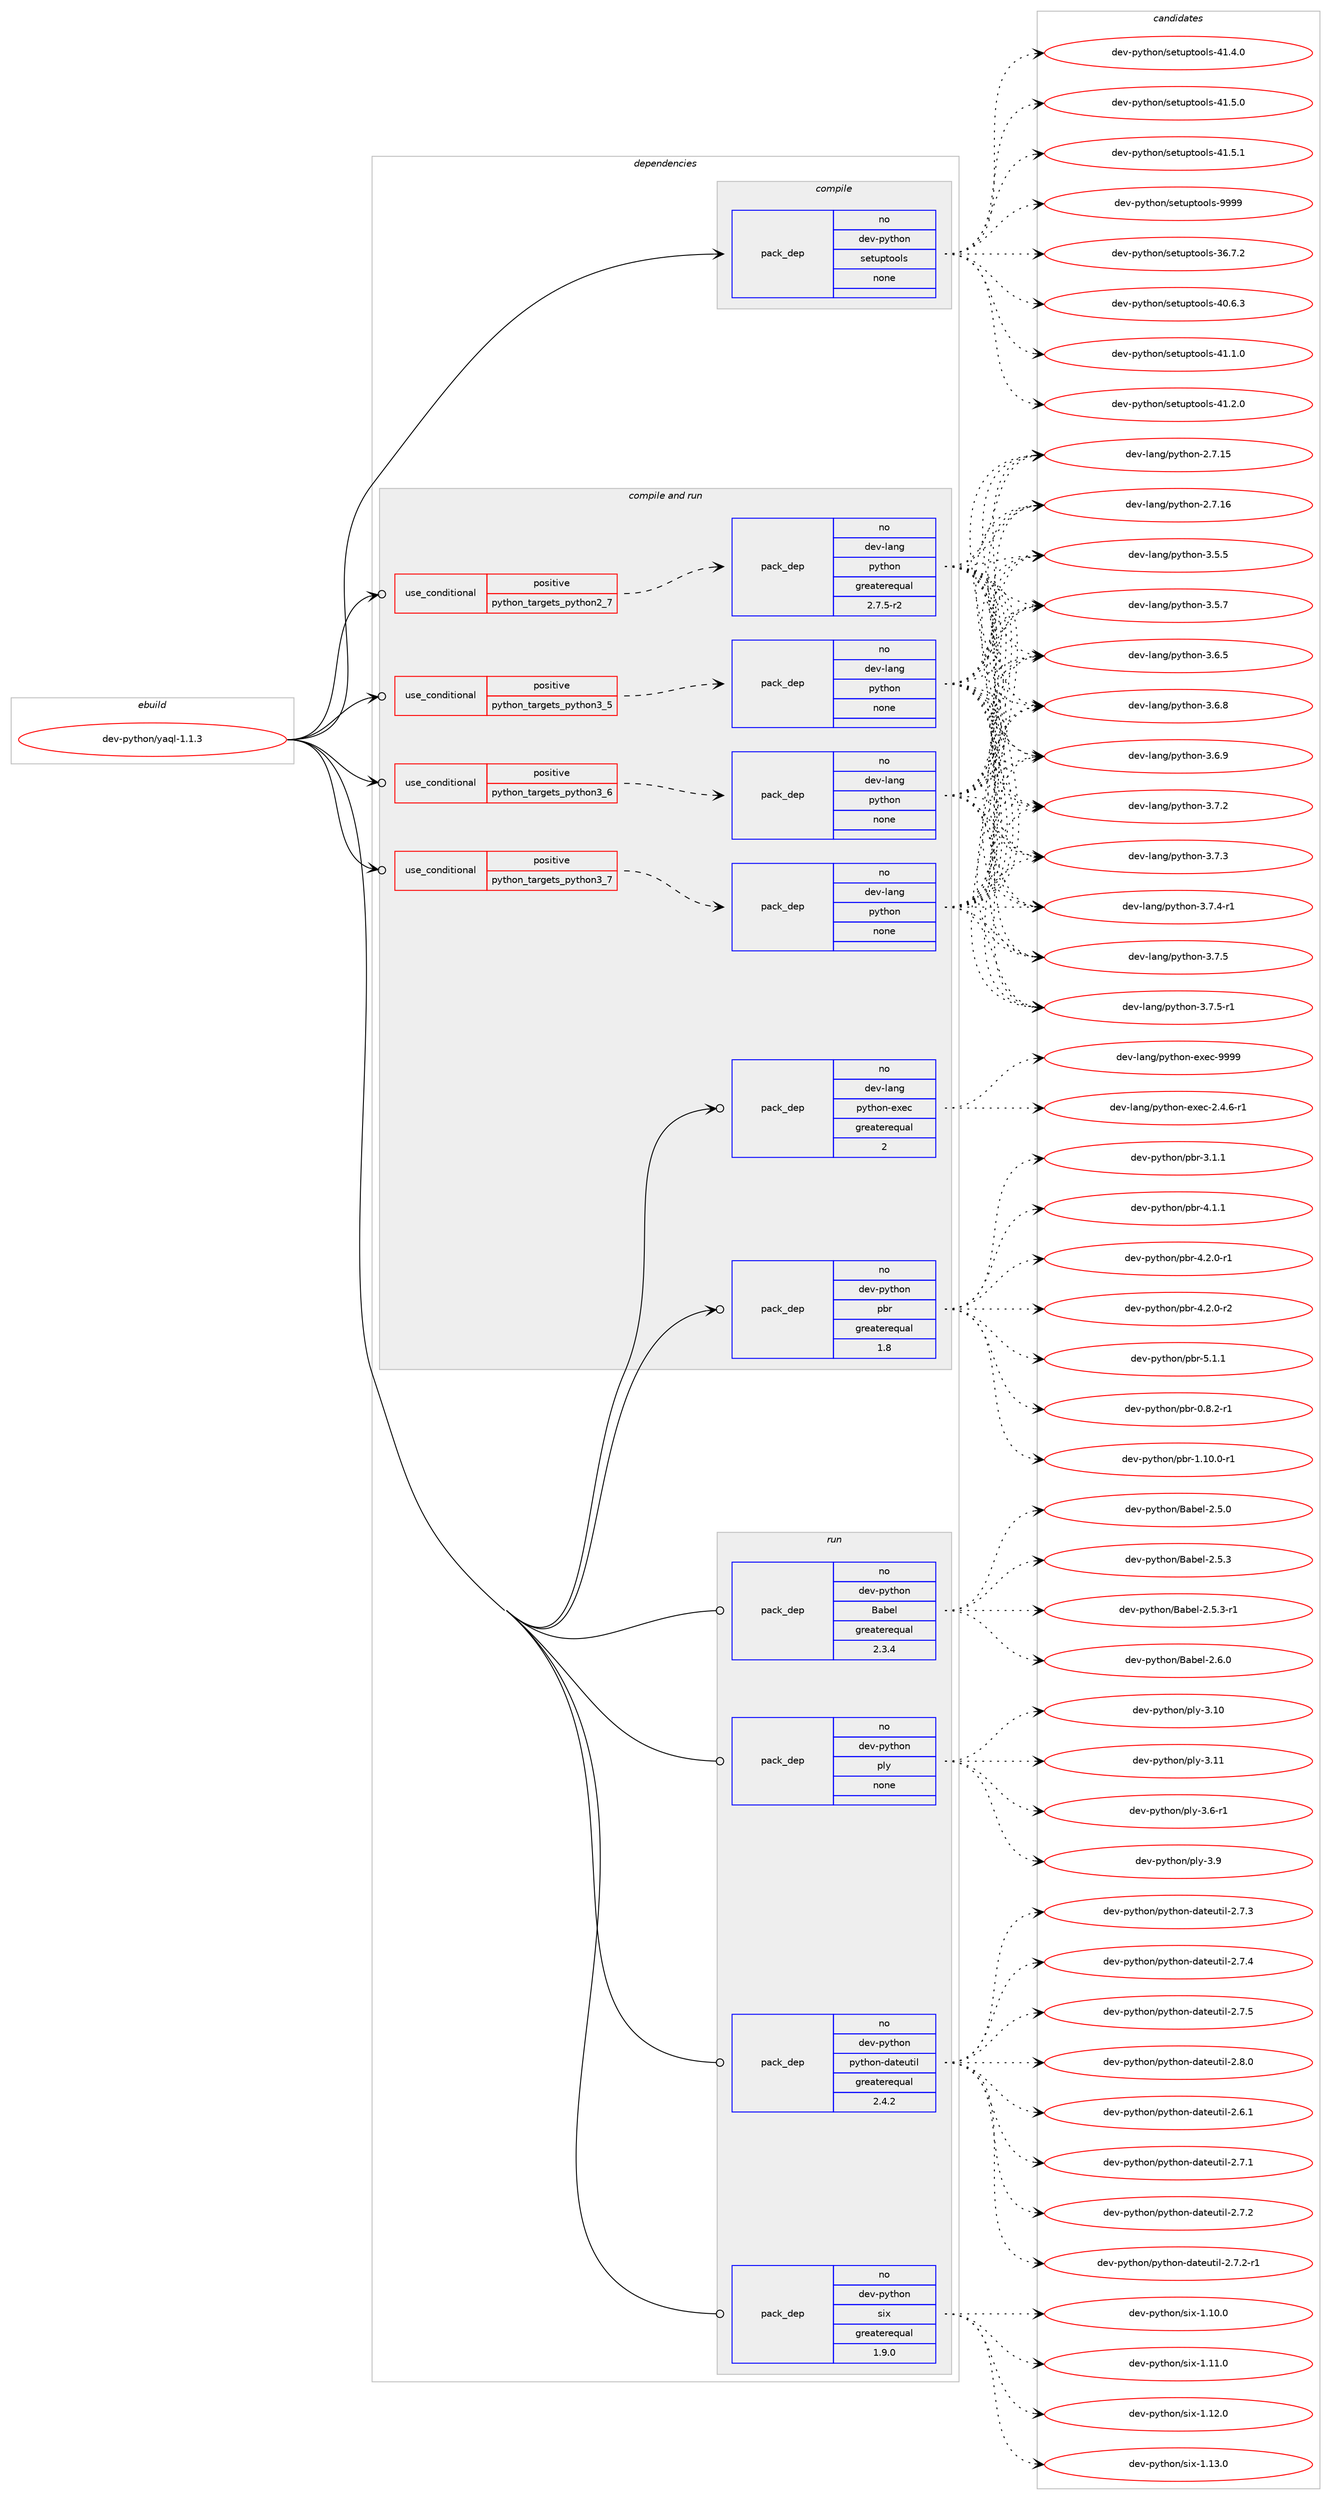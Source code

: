 digraph prolog {

# *************
# Graph options
# *************

newrank=true;
concentrate=true;
compound=true;
graph [rankdir=LR,fontname=Helvetica,fontsize=10,ranksep=1.5];#, ranksep=2.5, nodesep=0.2];
edge  [arrowhead=vee];
node  [fontname=Helvetica,fontsize=10];

# **********
# The ebuild
# **********

subgraph cluster_leftcol {
color=gray;
rank=same;
label=<<i>ebuild</i>>;
id [label="dev-python/yaql-1.1.3", color=red, width=4, href="../dev-python/yaql-1.1.3.svg"];
}

# ****************
# The dependencies
# ****************

subgraph cluster_midcol {
color=gray;
label=<<i>dependencies</i>>;
subgraph cluster_compile {
fillcolor="#eeeeee";
style=filled;
label=<<i>compile</i>>;
subgraph pack481196 {
dependency644885 [label=<<TABLE BORDER="0" CELLBORDER="1" CELLSPACING="0" CELLPADDING="4" WIDTH="220"><TR><TD ROWSPAN="6" CELLPADDING="30">pack_dep</TD></TR><TR><TD WIDTH="110">no</TD></TR><TR><TD>dev-python</TD></TR><TR><TD>setuptools</TD></TR><TR><TD>none</TD></TR><TR><TD></TD></TR></TABLE>>, shape=none, color=blue];
}
id:e -> dependency644885:w [weight=20,style="solid",arrowhead="vee"];
}
subgraph cluster_compileandrun {
fillcolor="#eeeeee";
style=filled;
label=<<i>compile and run</i>>;
subgraph cond151800 {
dependency644886 [label=<<TABLE BORDER="0" CELLBORDER="1" CELLSPACING="0" CELLPADDING="4"><TR><TD ROWSPAN="3" CELLPADDING="10">use_conditional</TD></TR><TR><TD>positive</TD></TR><TR><TD>python_targets_python2_7</TD></TR></TABLE>>, shape=none, color=red];
subgraph pack481197 {
dependency644887 [label=<<TABLE BORDER="0" CELLBORDER="1" CELLSPACING="0" CELLPADDING="4" WIDTH="220"><TR><TD ROWSPAN="6" CELLPADDING="30">pack_dep</TD></TR><TR><TD WIDTH="110">no</TD></TR><TR><TD>dev-lang</TD></TR><TR><TD>python</TD></TR><TR><TD>greaterequal</TD></TR><TR><TD>2.7.5-r2</TD></TR></TABLE>>, shape=none, color=blue];
}
dependency644886:e -> dependency644887:w [weight=20,style="dashed",arrowhead="vee"];
}
id:e -> dependency644886:w [weight=20,style="solid",arrowhead="odotvee"];
subgraph cond151801 {
dependency644888 [label=<<TABLE BORDER="0" CELLBORDER="1" CELLSPACING="0" CELLPADDING="4"><TR><TD ROWSPAN="3" CELLPADDING="10">use_conditional</TD></TR><TR><TD>positive</TD></TR><TR><TD>python_targets_python3_5</TD></TR></TABLE>>, shape=none, color=red];
subgraph pack481198 {
dependency644889 [label=<<TABLE BORDER="0" CELLBORDER="1" CELLSPACING="0" CELLPADDING="4" WIDTH="220"><TR><TD ROWSPAN="6" CELLPADDING="30">pack_dep</TD></TR><TR><TD WIDTH="110">no</TD></TR><TR><TD>dev-lang</TD></TR><TR><TD>python</TD></TR><TR><TD>none</TD></TR><TR><TD></TD></TR></TABLE>>, shape=none, color=blue];
}
dependency644888:e -> dependency644889:w [weight=20,style="dashed",arrowhead="vee"];
}
id:e -> dependency644888:w [weight=20,style="solid",arrowhead="odotvee"];
subgraph cond151802 {
dependency644890 [label=<<TABLE BORDER="0" CELLBORDER="1" CELLSPACING="0" CELLPADDING="4"><TR><TD ROWSPAN="3" CELLPADDING="10">use_conditional</TD></TR><TR><TD>positive</TD></TR><TR><TD>python_targets_python3_6</TD></TR></TABLE>>, shape=none, color=red];
subgraph pack481199 {
dependency644891 [label=<<TABLE BORDER="0" CELLBORDER="1" CELLSPACING="0" CELLPADDING="4" WIDTH="220"><TR><TD ROWSPAN="6" CELLPADDING="30">pack_dep</TD></TR><TR><TD WIDTH="110">no</TD></TR><TR><TD>dev-lang</TD></TR><TR><TD>python</TD></TR><TR><TD>none</TD></TR><TR><TD></TD></TR></TABLE>>, shape=none, color=blue];
}
dependency644890:e -> dependency644891:w [weight=20,style="dashed",arrowhead="vee"];
}
id:e -> dependency644890:w [weight=20,style="solid",arrowhead="odotvee"];
subgraph cond151803 {
dependency644892 [label=<<TABLE BORDER="0" CELLBORDER="1" CELLSPACING="0" CELLPADDING="4"><TR><TD ROWSPAN="3" CELLPADDING="10">use_conditional</TD></TR><TR><TD>positive</TD></TR><TR><TD>python_targets_python3_7</TD></TR></TABLE>>, shape=none, color=red];
subgraph pack481200 {
dependency644893 [label=<<TABLE BORDER="0" CELLBORDER="1" CELLSPACING="0" CELLPADDING="4" WIDTH="220"><TR><TD ROWSPAN="6" CELLPADDING="30">pack_dep</TD></TR><TR><TD WIDTH="110">no</TD></TR><TR><TD>dev-lang</TD></TR><TR><TD>python</TD></TR><TR><TD>none</TD></TR><TR><TD></TD></TR></TABLE>>, shape=none, color=blue];
}
dependency644892:e -> dependency644893:w [weight=20,style="dashed",arrowhead="vee"];
}
id:e -> dependency644892:w [weight=20,style="solid",arrowhead="odotvee"];
subgraph pack481201 {
dependency644894 [label=<<TABLE BORDER="0" CELLBORDER="1" CELLSPACING="0" CELLPADDING="4" WIDTH="220"><TR><TD ROWSPAN="6" CELLPADDING="30">pack_dep</TD></TR><TR><TD WIDTH="110">no</TD></TR><TR><TD>dev-lang</TD></TR><TR><TD>python-exec</TD></TR><TR><TD>greaterequal</TD></TR><TR><TD>2</TD></TR></TABLE>>, shape=none, color=blue];
}
id:e -> dependency644894:w [weight=20,style="solid",arrowhead="odotvee"];
subgraph pack481202 {
dependency644895 [label=<<TABLE BORDER="0" CELLBORDER="1" CELLSPACING="0" CELLPADDING="4" WIDTH="220"><TR><TD ROWSPAN="6" CELLPADDING="30">pack_dep</TD></TR><TR><TD WIDTH="110">no</TD></TR><TR><TD>dev-python</TD></TR><TR><TD>pbr</TD></TR><TR><TD>greaterequal</TD></TR><TR><TD>1.8</TD></TR></TABLE>>, shape=none, color=blue];
}
id:e -> dependency644895:w [weight=20,style="solid",arrowhead="odotvee"];
}
subgraph cluster_run {
fillcolor="#eeeeee";
style=filled;
label=<<i>run</i>>;
subgraph pack481203 {
dependency644896 [label=<<TABLE BORDER="0" CELLBORDER="1" CELLSPACING="0" CELLPADDING="4" WIDTH="220"><TR><TD ROWSPAN="6" CELLPADDING="30">pack_dep</TD></TR><TR><TD WIDTH="110">no</TD></TR><TR><TD>dev-python</TD></TR><TR><TD>Babel</TD></TR><TR><TD>greaterequal</TD></TR><TR><TD>2.3.4</TD></TR></TABLE>>, shape=none, color=blue];
}
id:e -> dependency644896:w [weight=20,style="solid",arrowhead="odot"];
subgraph pack481204 {
dependency644897 [label=<<TABLE BORDER="0" CELLBORDER="1" CELLSPACING="0" CELLPADDING="4" WIDTH="220"><TR><TD ROWSPAN="6" CELLPADDING="30">pack_dep</TD></TR><TR><TD WIDTH="110">no</TD></TR><TR><TD>dev-python</TD></TR><TR><TD>ply</TD></TR><TR><TD>none</TD></TR><TR><TD></TD></TR></TABLE>>, shape=none, color=blue];
}
id:e -> dependency644897:w [weight=20,style="solid",arrowhead="odot"];
subgraph pack481205 {
dependency644898 [label=<<TABLE BORDER="0" CELLBORDER="1" CELLSPACING="0" CELLPADDING="4" WIDTH="220"><TR><TD ROWSPAN="6" CELLPADDING="30">pack_dep</TD></TR><TR><TD WIDTH="110">no</TD></TR><TR><TD>dev-python</TD></TR><TR><TD>python-dateutil</TD></TR><TR><TD>greaterequal</TD></TR><TR><TD>2.4.2</TD></TR></TABLE>>, shape=none, color=blue];
}
id:e -> dependency644898:w [weight=20,style="solid",arrowhead="odot"];
subgraph pack481206 {
dependency644899 [label=<<TABLE BORDER="0" CELLBORDER="1" CELLSPACING="0" CELLPADDING="4" WIDTH="220"><TR><TD ROWSPAN="6" CELLPADDING="30">pack_dep</TD></TR><TR><TD WIDTH="110">no</TD></TR><TR><TD>dev-python</TD></TR><TR><TD>six</TD></TR><TR><TD>greaterequal</TD></TR><TR><TD>1.9.0</TD></TR></TABLE>>, shape=none, color=blue];
}
id:e -> dependency644899:w [weight=20,style="solid",arrowhead="odot"];
}
}

# **************
# The candidates
# **************

subgraph cluster_choices {
rank=same;
color=gray;
label=<<i>candidates</i>>;

subgraph choice481196 {
color=black;
nodesep=1;
choice100101118451121211161041111104711510111611711211611111110811545515446554650 [label="dev-python/setuptools-36.7.2", color=red, width=4,href="../dev-python/setuptools-36.7.2.svg"];
choice100101118451121211161041111104711510111611711211611111110811545524846544651 [label="dev-python/setuptools-40.6.3", color=red, width=4,href="../dev-python/setuptools-40.6.3.svg"];
choice100101118451121211161041111104711510111611711211611111110811545524946494648 [label="dev-python/setuptools-41.1.0", color=red, width=4,href="../dev-python/setuptools-41.1.0.svg"];
choice100101118451121211161041111104711510111611711211611111110811545524946504648 [label="dev-python/setuptools-41.2.0", color=red, width=4,href="../dev-python/setuptools-41.2.0.svg"];
choice100101118451121211161041111104711510111611711211611111110811545524946524648 [label="dev-python/setuptools-41.4.0", color=red, width=4,href="../dev-python/setuptools-41.4.0.svg"];
choice100101118451121211161041111104711510111611711211611111110811545524946534648 [label="dev-python/setuptools-41.5.0", color=red, width=4,href="../dev-python/setuptools-41.5.0.svg"];
choice100101118451121211161041111104711510111611711211611111110811545524946534649 [label="dev-python/setuptools-41.5.1", color=red, width=4,href="../dev-python/setuptools-41.5.1.svg"];
choice10010111845112121116104111110471151011161171121161111111081154557575757 [label="dev-python/setuptools-9999", color=red, width=4,href="../dev-python/setuptools-9999.svg"];
dependency644885:e -> choice100101118451121211161041111104711510111611711211611111110811545515446554650:w [style=dotted,weight="100"];
dependency644885:e -> choice100101118451121211161041111104711510111611711211611111110811545524846544651:w [style=dotted,weight="100"];
dependency644885:e -> choice100101118451121211161041111104711510111611711211611111110811545524946494648:w [style=dotted,weight="100"];
dependency644885:e -> choice100101118451121211161041111104711510111611711211611111110811545524946504648:w [style=dotted,weight="100"];
dependency644885:e -> choice100101118451121211161041111104711510111611711211611111110811545524946524648:w [style=dotted,weight="100"];
dependency644885:e -> choice100101118451121211161041111104711510111611711211611111110811545524946534648:w [style=dotted,weight="100"];
dependency644885:e -> choice100101118451121211161041111104711510111611711211611111110811545524946534649:w [style=dotted,weight="100"];
dependency644885:e -> choice10010111845112121116104111110471151011161171121161111111081154557575757:w [style=dotted,weight="100"];
}
subgraph choice481197 {
color=black;
nodesep=1;
choice10010111845108971101034711212111610411111045504655464953 [label="dev-lang/python-2.7.15", color=red, width=4,href="../dev-lang/python-2.7.15.svg"];
choice10010111845108971101034711212111610411111045504655464954 [label="dev-lang/python-2.7.16", color=red, width=4,href="../dev-lang/python-2.7.16.svg"];
choice100101118451089711010347112121116104111110455146534653 [label="dev-lang/python-3.5.5", color=red, width=4,href="../dev-lang/python-3.5.5.svg"];
choice100101118451089711010347112121116104111110455146534655 [label="dev-lang/python-3.5.7", color=red, width=4,href="../dev-lang/python-3.5.7.svg"];
choice100101118451089711010347112121116104111110455146544653 [label="dev-lang/python-3.6.5", color=red, width=4,href="../dev-lang/python-3.6.5.svg"];
choice100101118451089711010347112121116104111110455146544656 [label="dev-lang/python-3.6.8", color=red, width=4,href="../dev-lang/python-3.6.8.svg"];
choice100101118451089711010347112121116104111110455146544657 [label="dev-lang/python-3.6.9", color=red, width=4,href="../dev-lang/python-3.6.9.svg"];
choice100101118451089711010347112121116104111110455146554650 [label="dev-lang/python-3.7.2", color=red, width=4,href="../dev-lang/python-3.7.2.svg"];
choice100101118451089711010347112121116104111110455146554651 [label="dev-lang/python-3.7.3", color=red, width=4,href="../dev-lang/python-3.7.3.svg"];
choice1001011184510897110103471121211161041111104551465546524511449 [label="dev-lang/python-3.7.4-r1", color=red, width=4,href="../dev-lang/python-3.7.4-r1.svg"];
choice100101118451089711010347112121116104111110455146554653 [label="dev-lang/python-3.7.5", color=red, width=4,href="../dev-lang/python-3.7.5.svg"];
choice1001011184510897110103471121211161041111104551465546534511449 [label="dev-lang/python-3.7.5-r1", color=red, width=4,href="../dev-lang/python-3.7.5-r1.svg"];
dependency644887:e -> choice10010111845108971101034711212111610411111045504655464953:w [style=dotted,weight="100"];
dependency644887:e -> choice10010111845108971101034711212111610411111045504655464954:w [style=dotted,weight="100"];
dependency644887:e -> choice100101118451089711010347112121116104111110455146534653:w [style=dotted,weight="100"];
dependency644887:e -> choice100101118451089711010347112121116104111110455146534655:w [style=dotted,weight="100"];
dependency644887:e -> choice100101118451089711010347112121116104111110455146544653:w [style=dotted,weight="100"];
dependency644887:e -> choice100101118451089711010347112121116104111110455146544656:w [style=dotted,weight="100"];
dependency644887:e -> choice100101118451089711010347112121116104111110455146544657:w [style=dotted,weight="100"];
dependency644887:e -> choice100101118451089711010347112121116104111110455146554650:w [style=dotted,weight="100"];
dependency644887:e -> choice100101118451089711010347112121116104111110455146554651:w [style=dotted,weight="100"];
dependency644887:e -> choice1001011184510897110103471121211161041111104551465546524511449:w [style=dotted,weight="100"];
dependency644887:e -> choice100101118451089711010347112121116104111110455146554653:w [style=dotted,weight="100"];
dependency644887:e -> choice1001011184510897110103471121211161041111104551465546534511449:w [style=dotted,weight="100"];
}
subgraph choice481198 {
color=black;
nodesep=1;
choice10010111845108971101034711212111610411111045504655464953 [label="dev-lang/python-2.7.15", color=red, width=4,href="../dev-lang/python-2.7.15.svg"];
choice10010111845108971101034711212111610411111045504655464954 [label="dev-lang/python-2.7.16", color=red, width=4,href="../dev-lang/python-2.7.16.svg"];
choice100101118451089711010347112121116104111110455146534653 [label="dev-lang/python-3.5.5", color=red, width=4,href="../dev-lang/python-3.5.5.svg"];
choice100101118451089711010347112121116104111110455146534655 [label="dev-lang/python-3.5.7", color=red, width=4,href="../dev-lang/python-3.5.7.svg"];
choice100101118451089711010347112121116104111110455146544653 [label="dev-lang/python-3.6.5", color=red, width=4,href="../dev-lang/python-3.6.5.svg"];
choice100101118451089711010347112121116104111110455146544656 [label="dev-lang/python-3.6.8", color=red, width=4,href="../dev-lang/python-3.6.8.svg"];
choice100101118451089711010347112121116104111110455146544657 [label="dev-lang/python-3.6.9", color=red, width=4,href="../dev-lang/python-3.6.9.svg"];
choice100101118451089711010347112121116104111110455146554650 [label="dev-lang/python-3.7.2", color=red, width=4,href="../dev-lang/python-3.7.2.svg"];
choice100101118451089711010347112121116104111110455146554651 [label="dev-lang/python-3.7.3", color=red, width=4,href="../dev-lang/python-3.7.3.svg"];
choice1001011184510897110103471121211161041111104551465546524511449 [label="dev-lang/python-3.7.4-r1", color=red, width=4,href="../dev-lang/python-3.7.4-r1.svg"];
choice100101118451089711010347112121116104111110455146554653 [label="dev-lang/python-3.7.5", color=red, width=4,href="../dev-lang/python-3.7.5.svg"];
choice1001011184510897110103471121211161041111104551465546534511449 [label="dev-lang/python-3.7.5-r1", color=red, width=4,href="../dev-lang/python-3.7.5-r1.svg"];
dependency644889:e -> choice10010111845108971101034711212111610411111045504655464953:w [style=dotted,weight="100"];
dependency644889:e -> choice10010111845108971101034711212111610411111045504655464954:w [style=dotted,weight="100"];
dependency644889:e -> choice100101118451089711010347112121116104111110455146534653:w [style=dotted,weight="100"];
dependency644889:e -> choice100101118451089711010347112121116104111110455146534655:w [style=dotted,weight="100"];
dependency644889:e -> choice100101118451089711010347112121116104111110455146544653:w [style=dotted,weight="100"];
dependency644889:e -> choice100101118451089711010347112121116104111110455146544656:w [style=dotted,weight="100"];
dependency644889:e -> choice100101118451089711010347112121116104111110455146544657:w [style=dotted,weight="100"];
dependency644889:e -> choice100101118451089711010347112121116104111110455146554650:w [style=dotted,weight="100"];
dependency644889:e -> choice100101118451089711010347112121116104111110455146554651:w [style=dotted,weight="100"];
dependency644889:e -> choice1001011184510897110103471121211161041111104551465546524511449:w [style=dotted,weight="100"];
dependency644889:e -> choice100101118451089711010347112121116104111110455146554653:w [style=dotted,weight="100"];
dependency644889:e -> choice1001011184510897110103471121211161041111104551465546534511449:w [style=dotted,weight="100"];
}
subgraph choice481199 {
color=black;
nodesep=1;
choice10010111845108971101034711212111610411111045504655464953 [label="dev-lang/python-2.7.15", color=red, width=4,href="../dev-lang/python-2.7.15.svg"];
choice10010111845108971101034711212111610411111045504655464954 [label="dev-lang/python-2.7.16", color=red, width=4,href="../dev-lang/python-2.7.16.svg"];
choice100101118451089711010347112121116104111110455146534653 [label="dev-lang/python-3.5.5", color=red, width=4,href="../dev-lang/python-3.5.5.svg"];
choice100101118451089711010347112121116104111110455146534655 [label="dev-lang/python-3.5.7", color=red, width=4,href="../dev-lang/python-3.5.7.svg"];
choice100101118451089711010347112121116104111110455146544653 [label="dev-lang/python-3.6.5", color=red, width=4,href="../dev-lang/python-3.6.5.svg"];
choice100101118451089711010347112121116104111110455146544656 [label="dev-lang/python-3.6.8", color=red, width=4,href="../dev-lang/python-3.6.8.svg"];
choice100101118451089711010347112121116104111110455146544657 [label="dev-lang/python-3.6.9", color=red, width=4,href="../dev-lang/python-3.6.9.svg"];
choice100101118451089711010347112121116104111110455146554650 [label="dev-lang/python-3.7.2", color=red, width=4,href="../dev-lang/python-3.7.2.svg"];
choice100101118451089711010347112121116104111110455146554651 [label="dev-lang/python-3.7.3", color=red, width=4,href="../dev-lang/python-3.7.3.svg"];
choice1001011184510897110103471121211161041111104551465546524511449 [label="dev-lang/python-3.7.4-r1", color=red, width=4,href="../dev-lang/python-3.7.4-r1.svg"];
choice100101118451089711010347112121116104111110455146554653 [label="dev-lang/python-3.7.5", color=red, width=4,href="../dev-lang/python-3.7.5.svg"];
choice1001011184510897110103471121211161041111104551465546534511449 [label="dev-lang/python-3.7.5-r1", color=red, width=4,href="../dev-lang/python-3.7.5-r1.svg"];
dependency644891:e -> choice10010111845108971101034711212111610411111045504655464953:w [style=dotted,weight="100"];
dependency644891:e -> choice10010111845108971101034711212111610411111045504655464954:w [style=dotted,weight="100"];
dependency644891:e -> choice100101118451089711010347112121116104111110455146534653:w [style=dotted,weight="100"];
dependency644891:e -> choice100101118451089711010347112121116104111110455146534655:w [style=dotted,weight="100"];
dependency644891:e -> choice100101118451089711010347112121116104111110455146544653:w [style=dotted,weight="100"];
dependency644891:e -> choice100101118451089711010347112121116104111110455146544656:w [style=dotted,weight="100"];
dependency644891:e -> choice100101118451089711010347112121116104111110455146544657:w [style=dotted,weight="100"];
dependency644891:e -> choice100101118451089711010347112121116104111110455146554650:w [style=dotted,weight="100"];
dependency644891:e -> choice100101118451089711010347112121116104111110455146554651:w [style=dotted,weight="100"];
dependency644891:e -> choice1001011184510897110103471121211161041111104551465546524511449:w [style=dotted,weight="100"];
dependency644891:e -> choice100101118451089711010347112121116104111110455146554653:w [style=dotted,weight="100"];
dependency644891:e -> choice1001011184510897110103471121211161041111104551465546534511449:w [style=dotted,weight="100"];
}
subgraph choice481200 {
color=black;
nodesep=1;
choice10010111845108971101034711212111610411111045504655464953 [label="dev-lang/python-2.7.15", color=red, width=4,href="../dev-lang/python-2.7.15.svg"];
choice10010111845108971101034711212111610411111045504655464954 [label="dev-lang/python-2.7.16", color=red, width=4,href="../dev-lang/python-2.7.16.svg"];
choice100101118451089711010347112121116104111110455146534653 [label="dev-lang/python-3.5.5", color=red, width=4,href="../dev-lang/python-3.5.5.svg"];
choice100101118451089711010347112121116104111110455146534655 [label="dev-lang/python-3.5.7", color=red, width=4,href="../dev-lang/python-3.5.7.svg"];
choice100101118451089711010347112121116104111110455146544653 [label="dev-lang/python-3.6.5", color=red, width=4,href="../dev-lang/python-3.6.5.svg"];
choice100101118451089711010347112121116104111110455146544656 [label="dev-lang/python-3.6.8", color=red, width=4,href="../dev-lang/python-3.6.8.svg"];
choice100101118451089711010347112121116104111110455146544657 [label="dev-lang/python-3.6.9", color=red, width=4,href="../dev-lang/python-3.6.9.svg"];
choice100101118451089711010347112121116104111110455146554650 [label="dev-lang/python-3.7.2", color=red, width=4,href="../dev-lang/python-3.7.2.svg"];
choice100101118451089711010347112121116104111110455146554651 [label="dev-lang/python-3.7.3", color=red, width=4,href="../dev-lang/python-3.7.3.svg"];
choice1001011184510897110103471121211161041111104551465546524511449 [label="dev-lang/python-3.7.4-r1", color=red, width=4,href="../dev-lang/python-3.7.4-r1.svg"];
choice100101118451089711010347112121116104111110455146554653 [label="dev-lang/python-3.7.5", color=red, width=4,href="../dev-lang/python-3.7.5.svg"];
choice1001011184510897110103471121211161041111104551465546534511449 [label="dev-lang/python-3.7.5-r1", color=red, width=4,href="../dev-lang/python-3.7.5-r1.svg"];
dependency644893:e -> choice10010111845108971101034711212111610411111045504655464953:w [style=dotted,weight="100"];
dependency644893:e -> choice10010111845108971101034711212111610411111045504655464954:w [style=dotted,weight="100"];
dependency644893:e -> choice100101118451089711010347112121116104111110455146534653:w [style=dotted,weight="100"];
dependency644893:e -> choice100101118451089711010347112121116104111110455146534655:w [style=dotted,weight="100"];
dependency644893:e -> choice100101118451089711010347112121116104111110455146544653:w [style=dotted,weight="100"];
dependency644893:e -> choice100101118451089711010347112121116104111110455146544656:w [style=dotted,weight="100"];
dependency644893:e -> choice100101118451089711010347112121116104111110455146544657:w [style=dotted,weight="100"];
dependency644893:e -> choice100101118451089711010347112121116104111110455146554650:w [style=dotted,weight="100"];
dependency644893:e -> choice100101118451089711010347112121116104111110455146554651:w [style=dotted,weight="100"];
dependency644893:e -> choice1001011184510897110103471121211161041111104551465546524511449:w [style=dotted,weight="100"];
dependency644893:e -> choice100101118451089711010347112121116104111110455146554653:w [style=dotted,weight="100"];
dependency644893:e -> choice1001011184510897110103471121211161041111104551465546534511449:w [style=dotted,weight="100"];
}
subgraph choice481201 {
color=black;
nodesep=1;
choice10010111845108971101034711212111610411111045101120101994550465246544511449 [label="dev-lang/python-exec-2.4.6-r1", color=red, width=4,href="../dev-lang/python-exec-2.4.6-r1.svg"];
choice10010111845108971101034711212111610411111045101120101994557575757 [label="dev-lang/python-exec-9999", color=red, width=4,href="../dev-lang/python-exec-9999.svg"];
dependency644894:e -> choice10010111845108971101034711212111610411111045101120101994550465246544511449:w [style=dotted,weight="100"];
dependency644894:e -> choice10010111845108971101034711212111610411111045101120101994557575757:w [style=dotted,weight="100"];
}
subgraph choice481202 {
color=black;
nodesep=1;
choice1001011184511212111610411111047112981144548465646504511449 [label="dev-python/pbr-0.8.2-r1", color=red, width=4,href="../dev-python/pbr-0.8.2-r1.svg"];
choice100101118451121211161041111104711298114454946494846484511449 [label="dev-python/pbr-1.10.0-r1", color=red, width=4,href="../dev-python/pbr-1.10.0-r1.svg"];
choice100101118451121211161041111104711298114455146494649 [label="dev-python/pbr-3.1.1", color=red, width=4,href="../dev-python/pbr-3.1.1.svg"];
choice100101118451121211161041111104711298114455246494649 [label="dev-python/pbr-4.1.1", color=red, width=4,href="../dev-python/pbr-4.1.1.svg"];
choice1001011184511212111610411111047112981144552465046484511449 [label="dev-python/pbr-4.2.0-r1", color=red, width=4,href="../dev-python/pbr-4.2.0-r1.svg"];
choice1001011184511212111610411111047112981144552465046484511450 [label="dev-python/pbr-4.2.0-r2", color=red, width=4,href="../dev-python/pbr-4.2.0-r2.svg"];
choice100101118451121211161041111104711298114455346494649 [label="dev-python/pbr-5.1.1", color=red, width=4,href="../dev-python/pbr-5.1.1.svg"];
dependency644895:e -> choice1001011184511212111610411111047112981144548465646504511449:w [style=dotted,weight="100"];
dependency644895:e -> choice100101118451121211161041111104711298114454946494846484511449:w [style=dotted,weight="100"];
dependency644895:e -> choice100101118451121211161041111104711298114455146494649:w [style=dotted,weight="100"];
dependency644895:e -> choice100101118451121211161041111104711298114455246494649:w [style=dotted,weight="100"];
dependency644895:e -> choice1001011184511212111610411111047112981144552465046484511449:w [style=dotted,weight="100"];
dependency644895:e -> choice1001011184511212111610411111047112981144552465046484511450:w [style=dotted,weight="100"];
dependency644895:e -> choice100101118451121211161041111104711298114455346494649:w [style=dotted,weight="100"];
}
subgraph choice481203 {
color=black;
nodesep=1;
choice1001011184511212111610411111047669798101108455046534648 [label="dev-python/Babel-2.5.0", color=red, width=4,href="../dev-python/Babel-2.5.0.svg"];
choice1001011184511212111610411111047669798101108455046534651 [label="dev-python/Babel-2.5.3", color=red, width=4,href="../dev-python/Babel-2.5.3.svg"];
choice10010111845112121116104111110476697981011084550465346514511449 [label="dev-python/Babel-2.5.3-r1", color=red, width=4,href="../dev-python/Babel-2.5.3-r1.svg"];
choice1001011184511212111610411111047669798101108455046544648 [label="dev-python/Babel-2.6.0", color=red, width=4,href="../dev-python/Babel-2.6.0.svg"];
dependency644896:e -> choice1001011184511212111610411111047669798101108455046534648:w [style=dotted,weight="100"];
dependency644896:e -> choice1001011184511212111610411111047669798101108455046534651:w [style=dotted,weight="100"];
dependency644896:e -> choice10010111845112121116104111110476697981011084550465346514511449:w [style=dotted,weight="100"];
dependency644896:e -> choice1001011184511212111610411111047669798101108455046544648:w [style=dotted,weight="100"];
}
subgraph choice481204 {
color=black;
nodesep=1;
choice10010111845112121116104111110471121081214551464948 [label="dev-python/ply-3.10", color=red, width=4,href="../dev-python/ply-3.10.svg"];
choice10010111845112121116104111110471121081214551464949 [label="dev-python/ply-3.11", color=red, width=4,href="../dev-python/ply-3.11.svg"];
choice1001011184511212111610411111047112108121455146544511449 [label="dev-python/ply-3.6-r1", color=red, width=4,href="../dev-python/ply-3.6-r1.svg"];
choice100101118451121211161041111104711210812145514657 [label="dev-python/ply-3.9", color=red, width=4,href="../dev-python/ply-3.9.svg"];
dependency644897:e -> choice10010111845112121116104111110471121081214551464948:w [style=dotted,weight="100"];
dependency644897:e -> choice10010111845112121116104111110471121081214551464949:w [style=dotted,weight="100"];
dependency644897:e -> choice1001011184511212111610411111047112108121455146544511449:w [style=dotted,weight="100"];
dependency644897:e -> choice100101118451121211161041111104711210812145514657:w [style=dotted,weight="100"];
}
subgraph choice481205 {
color=black;
nodesep=1;
choice10010111845112121116104111110471121211161041111104510097116101117116105108455046544649 [label="dev-python/python-dateutil-2.6.1", color=red, width=4,href="../dev-python/python-dateutil-2.6.1.svg"];
choice10010111845112121116104111110471121211161041111104510097116101117116105108455046554649 [label="dev-python/python-dateutil-2.7.1", color=red, width=4,href="../dev-python/python-dateutil-2.7.1.svg"];
choice10010111845112121116104111110471121211161041111104510097116101117116105108455046554650 [label="dev-python/python-dateutil-2.7.2", color=red, width=4,href="../dev-python/python-dateutil-2.7.2.svg"];
choice100101118451121211161041111104711212111610411111045100971161011171161051084550465546504511449 [label="dev-python/python-dateutil-2.7.2-r1", color=red, width=4,href="../dev-python/python-dateutil-2.7.2-r1.svg"];
choice10010111845112121116104111110471121211161041111104510097116101117116105108455046554651 [label="dev-python/python-dateutil-2.7.3", color=red, width=4,href="../dev-python/python-dateutil-2.7.3.svg"];
choice10010111845112121116104111110471121211161041111104510097116101117116105108455046554652 [label="dev-python/python-dateutil-2.7.4", color=red, width=4,href="../dev-python/python-dateutil-2.7.4.svg"];
choice10010111845112121116104111110471121211161041111104510097116101117116105108455046554653 [label="dev-python/python-dateutil-2.7.5", color=red, width=4,href="../dev-python/python-dateutil-2.7.5.svg"];
choice10010111845112121116104111110471121211161041111104510097116101117116105108455046564648 [label="dev-python/python-dateutil-2.8.0", color=red, width=4,href="../dev-python/python-dateutil-2.8.0.svg"];
dependency644898:e -> choice10010111845112121116104111110471121211161041111104510097116101117116105108455046544649:w [style=dotted,weight="100"];
dependency644898:e -> choice10010111845112121116104111110471121211161041111104510097116101117116105108455046554649:w [style=dotted,weight="100"];
dependency644898:e -> choice10010111845112121116104111110471121211161041111104510097116101117116105108455046554650:w [style=dotted,weight="100"];
dependency644898:e -> choice100101118451121211161041111104711212111610411111045100971161011171161051084550465546504511449:w [style=dotted,weight="100"];
dependency644898:e -> choice10010111845112121116104111110471121211161041111104510097116101117116105108455046554651:w [style=dotted,weight="100"];
dependency644898:e -> choice10010111845112121116104111110471121211161041111104510097116101117116105108455046554652:w [style=dotted,weight="100"];
dependency644898:e -> choice10010111845112121116104111110471121211161041111104510097116101117116105108455046554653:w [style=dotted,weight="100"];
dependency644898:e -> choice10010111845112121116104111110471121211161041111104510097116101117116105108455046564648:w [style=dotted,weight="100"];
}
subgraph choice481206 {
color=black;
nodesep=1;
choice100101118451121211161041111104711510512045494649484648 [label="dev-python/six-1.10.0", color=red, width=4,href="../dev-python/six-1.10.0.svg"];
choice100101118451121211161041111104711510512045494649494648 [label="dev-python/six-1.11.0", color=red, width=4,href="../dev-python/six-1.11.0.svg"];
choice100101118451121211161041111104711510512045494649504648 [label="dev-python/six-1.12.0", color=red, width=4,href="../dev-python/six-1.12.0.svg"];
choice100101118451121211161041111104711510512045494649514648 [label="dev-python/six-1.13.0", color=red, width=4,href="../dev-python/six-1.13.0.svg"];
dependency644899:e -> choice100101118451121211161041111104711510512045494649484648:w [style=dotted,weight="100"];
dependency644899:e -> choice100101118451121211161041111104711510512045494649494648:w [style=dotted,weight="100"];
dependency644899:e -> choice100101118451121211161041111104711510512045494649504648:w [style=dotted,weight="100"];
dependency644899:e -> choice100101118451121211161041111104711510512045494649514648:w [style=dotted,weight="100"];
}
}

}
